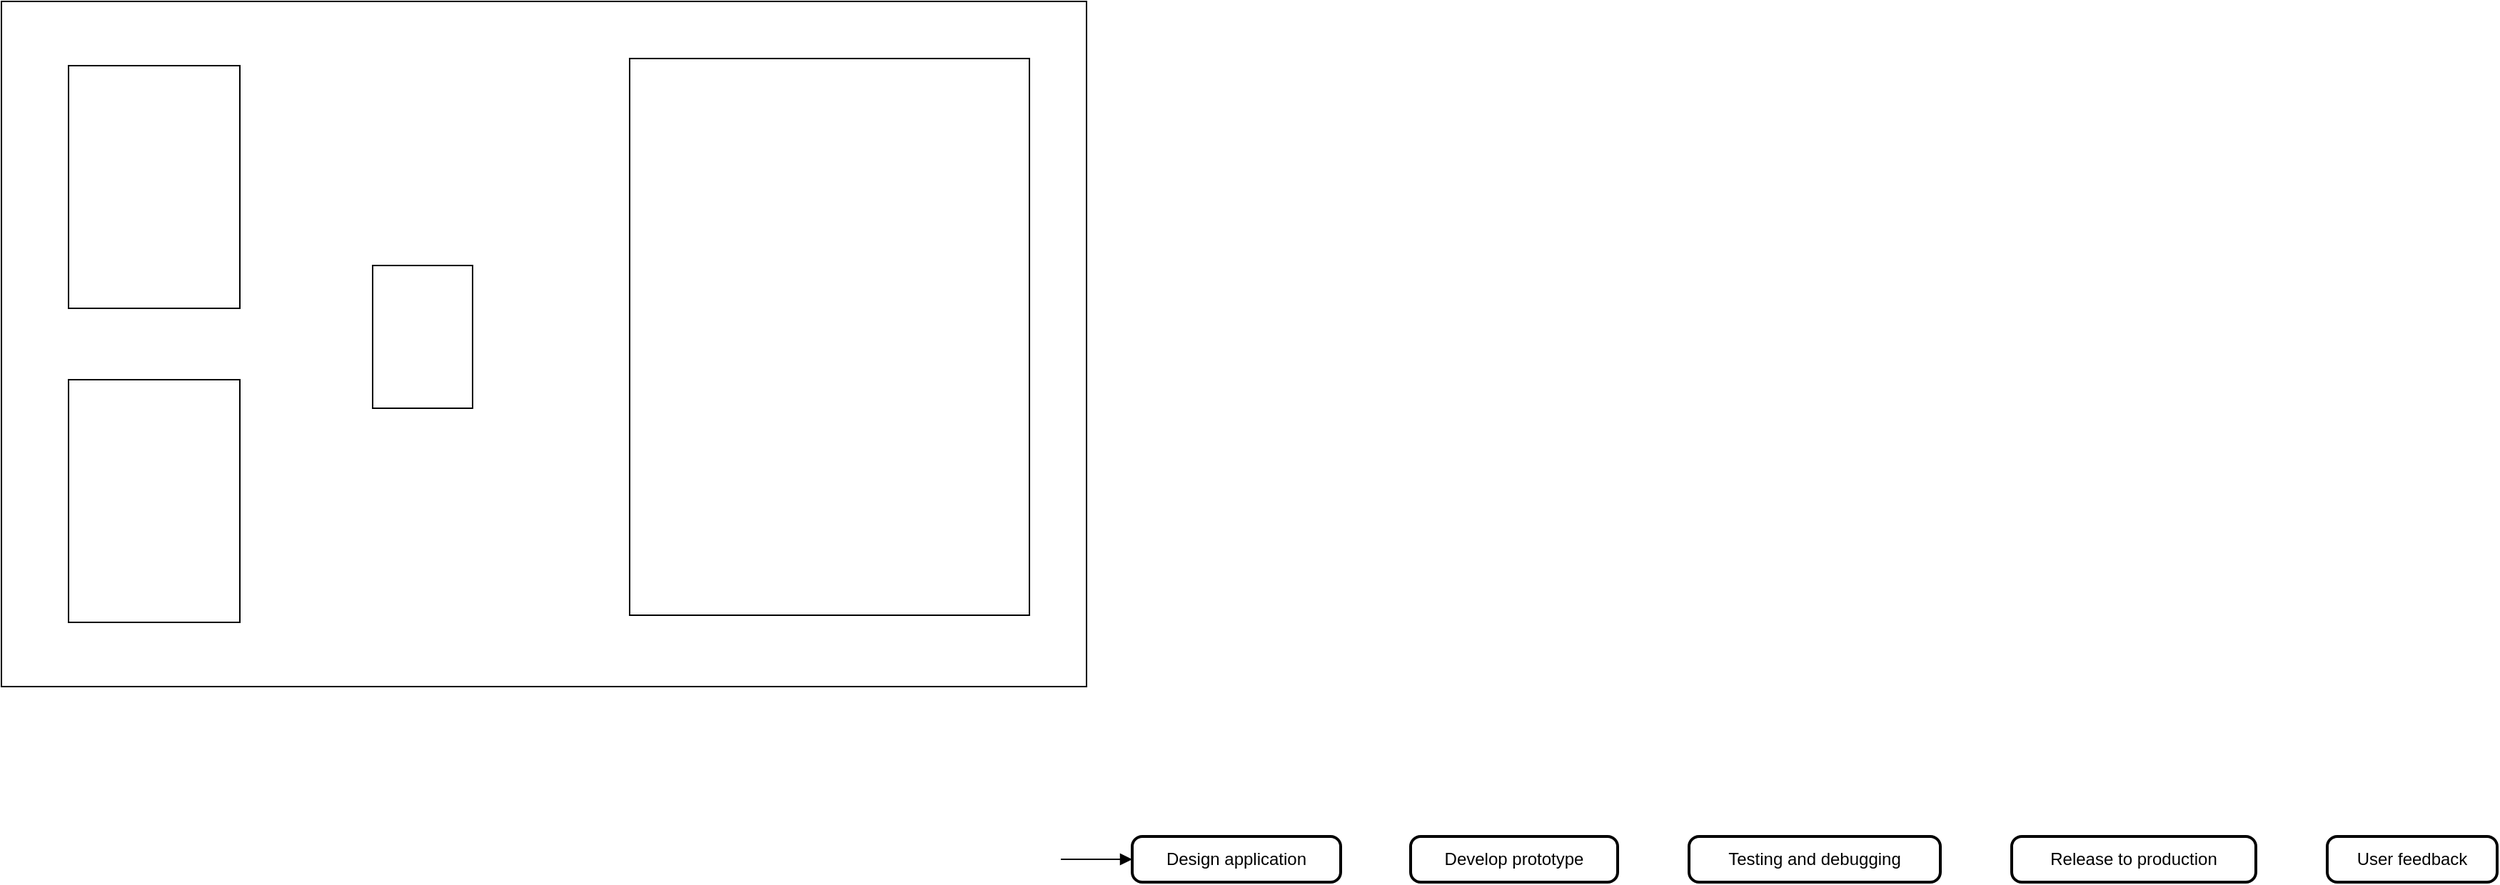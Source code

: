 <mxfile version="24.6.4" type="device">
  <diagram name="Page-1" id="tx6SC3tGjbsgIBez5jMb">
    <mxGraphModel dx="2261" dy="1957" grid="1" gridSize="10" guides="1" tooltips="1" connect="1" arrows="1" fold="1" page="1" pageScale="1" pageWidth="827" pageHeight="1169" math="0" shadow="0">
      <root>
        <mxCell id="0" />
        <mxCell id="1" parent="0" />
        <mxCell id="3" value="Design application" style="rounded=1;absoluteArcSize=1;arcSize=14;whiteSpace=wrap;strokeWidth=2;" parent="1" vertex="1">
          <mxGeometry x="212" width="146" height="32" as="geometry" />
        </mxCell>
        <mxCell id="4" value="Develop prototype" style="rounded=1;absoluteArcSize=1;arcSize=14;whiteSpace=wrap;strokeWidth=2;" parent="1" vertex="1">
          <mxGeometry x="407" width="145" height="32" as="geometry" />
        </mxCell>
        <mxCell id="5" value="Testing and debugging" style="rounded=1;absoluteArcSize=1;arcSize=14;whiteSpace=wrap;strokeWidth=2;" parent="1" vertex="1">
          <mxGeometry x="602" width="176" height="32" as="geometry" />
        </mxCell>
        <mxCell id="6" value="Release to production" style="rounded=1;absoluteArcSize=1;arcSize=14;whiteSpace=wrap;strokeWidth=2;" parent="1" vertex="1">
          <mxGeometry x="828" width="171" height="32" as="geometry" />
        </mxCell>
        <mxCell id="7" value="User feedback" style="rounded=1;absoluteArcSize=1;arcSize=14;whiteSpace=wrap;strokeWidth=2;" parent="1" vertex="1">
          <mxGeometry x="1049" width="119" height="32" as="geometry" />
        </mxCell>
        <mxCell id="8" value="" style="curved=1;startArrow=none;endArrow=block;exitX=1;exitY=0.5;entryX=0;entryY=0.5;" parent="1" target="3" edge="1">
          <mxGeometry relative="1" as="geometry">
            <Array as="points" />
            <mxPoint x="162" y="16" as="sourcePoint" />
          </mxGeometry>
        </mxCell>
        <mxCell id="4n2D1C8au-eF9GZ6uZmL-13" value="" style="rounded=0;whiteSpace=wrap;html=1;" vertex="1" parent="1">
          <mxGeometry x="-580" y="-585" width="760" height="480" as="geometry" />
        </mxCell>
        <mxCell id="4n2D1C8au-eF9GZ6uZmL-14" value="" style="rounded=0;whiteSpace=wrap;html=1;" vertex="1" parent="1">
          <mxGeometry x="-533" y="-540" width="120" height="170" as="geometry" />
        </mxCell>
        <mxCell id="4n2D1C8au-eF9GZ6uZmL-16" value="" style="rounded=0;whiteSpace=wrap;html=1;" vertex="1" parent="1">
          <mxGeometry x="-533" y="-320" width="120" height="170" as="geometry" />
        </mxCell>
        <mxCell id="4n2D1C8au-eF9GZ6uZmL-17" value="" style="rounded=0;whiteSpace=wrap;html=1;" vertex="1" parent="1">
          <mxGeometry x="-320" y="-400" width="70" height="100" as="geometry" />
        </mxCell>
        <mxCell id="4n2D1C8au-eF9GZ6uZmL-19" value="" style="rounded=0;whiteSpace=wrap;html=1;" vertex="1" parent="1">
          <mxGeometry x="-140" y="-545" width="280" height="390" as="geometry" />
        </mxCell>
      </root>
    </mxGraphModel>
  </diagram>
</mxfile>
